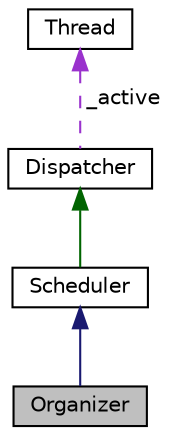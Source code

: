 digraph G
{
  bgcolor="transparent";
  edge [fontname="Helvetica",fontsize="10",labelfontname="Helvetica",labelfontsize="10"];
  node [fontname="Helvetica",fontsize="10",shape=record];
  Node1 [label="Organizer",height=0.2,width=0.4,color="black", fillcolor="grey75", style="filled" fontcolor="black"];
  Node2 -> Node1 [dir="back",color="midnightblue",fontsize="10",style="solid",fontname="Helvetica"];
  Node2 [label="Scheduler",height=0.2,width=0.4,color="black",URL="$classScheduler.html",tooltip="Basic Scheduler."];
  Node3 -> Node2 [dir="back",color="darkgreen",fontsize="10",style="solid",fontname="Helvetica"];
  Node3 [label="Dispatcher",height=0.2,width=0.4,color="black",URL="$classDispatcher.html",tooltip="Managing currently active threads."];
  Node4 -> Node3 [dir="back",color="darkorchid3",fontsize="10",style="dashed",label=" _active" ,fontname="Helvetica"];
  Node4 [label="Thread",height=0.2,width=0.4,color="black",URL="$classThread.html",tooltip="Basic multitasking entity."];
}
